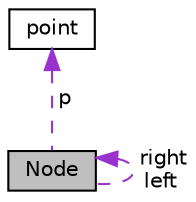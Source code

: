 digraph "Node"
{
  edge [fontname="Helvetica",fontsize="10",labelfontname="Helvetica",labelfontsize="10"];
  node [fontname="Helvetica",fontsize="10",shape=record];
  Node1 [label="Node",height=0.2,width=0.4,color="black", fillcolor="grey75", style="filled", fontcolor="black"];
  Node1 -> Node1 [dir="back",color="darkorchid3",fontsize="10",style="dashed",label=" right\nleft" ];
  Node2 -> Node1 [dir="back",color="darkorchid3",fontsize="10",style="dashed",label=" p" ];
  Node2 [label="point",height=0.2,width=0.4,color="black", fillcolor="white", style="filled",URL="$structpoint.html",tooltip="defination of a point "];
}
